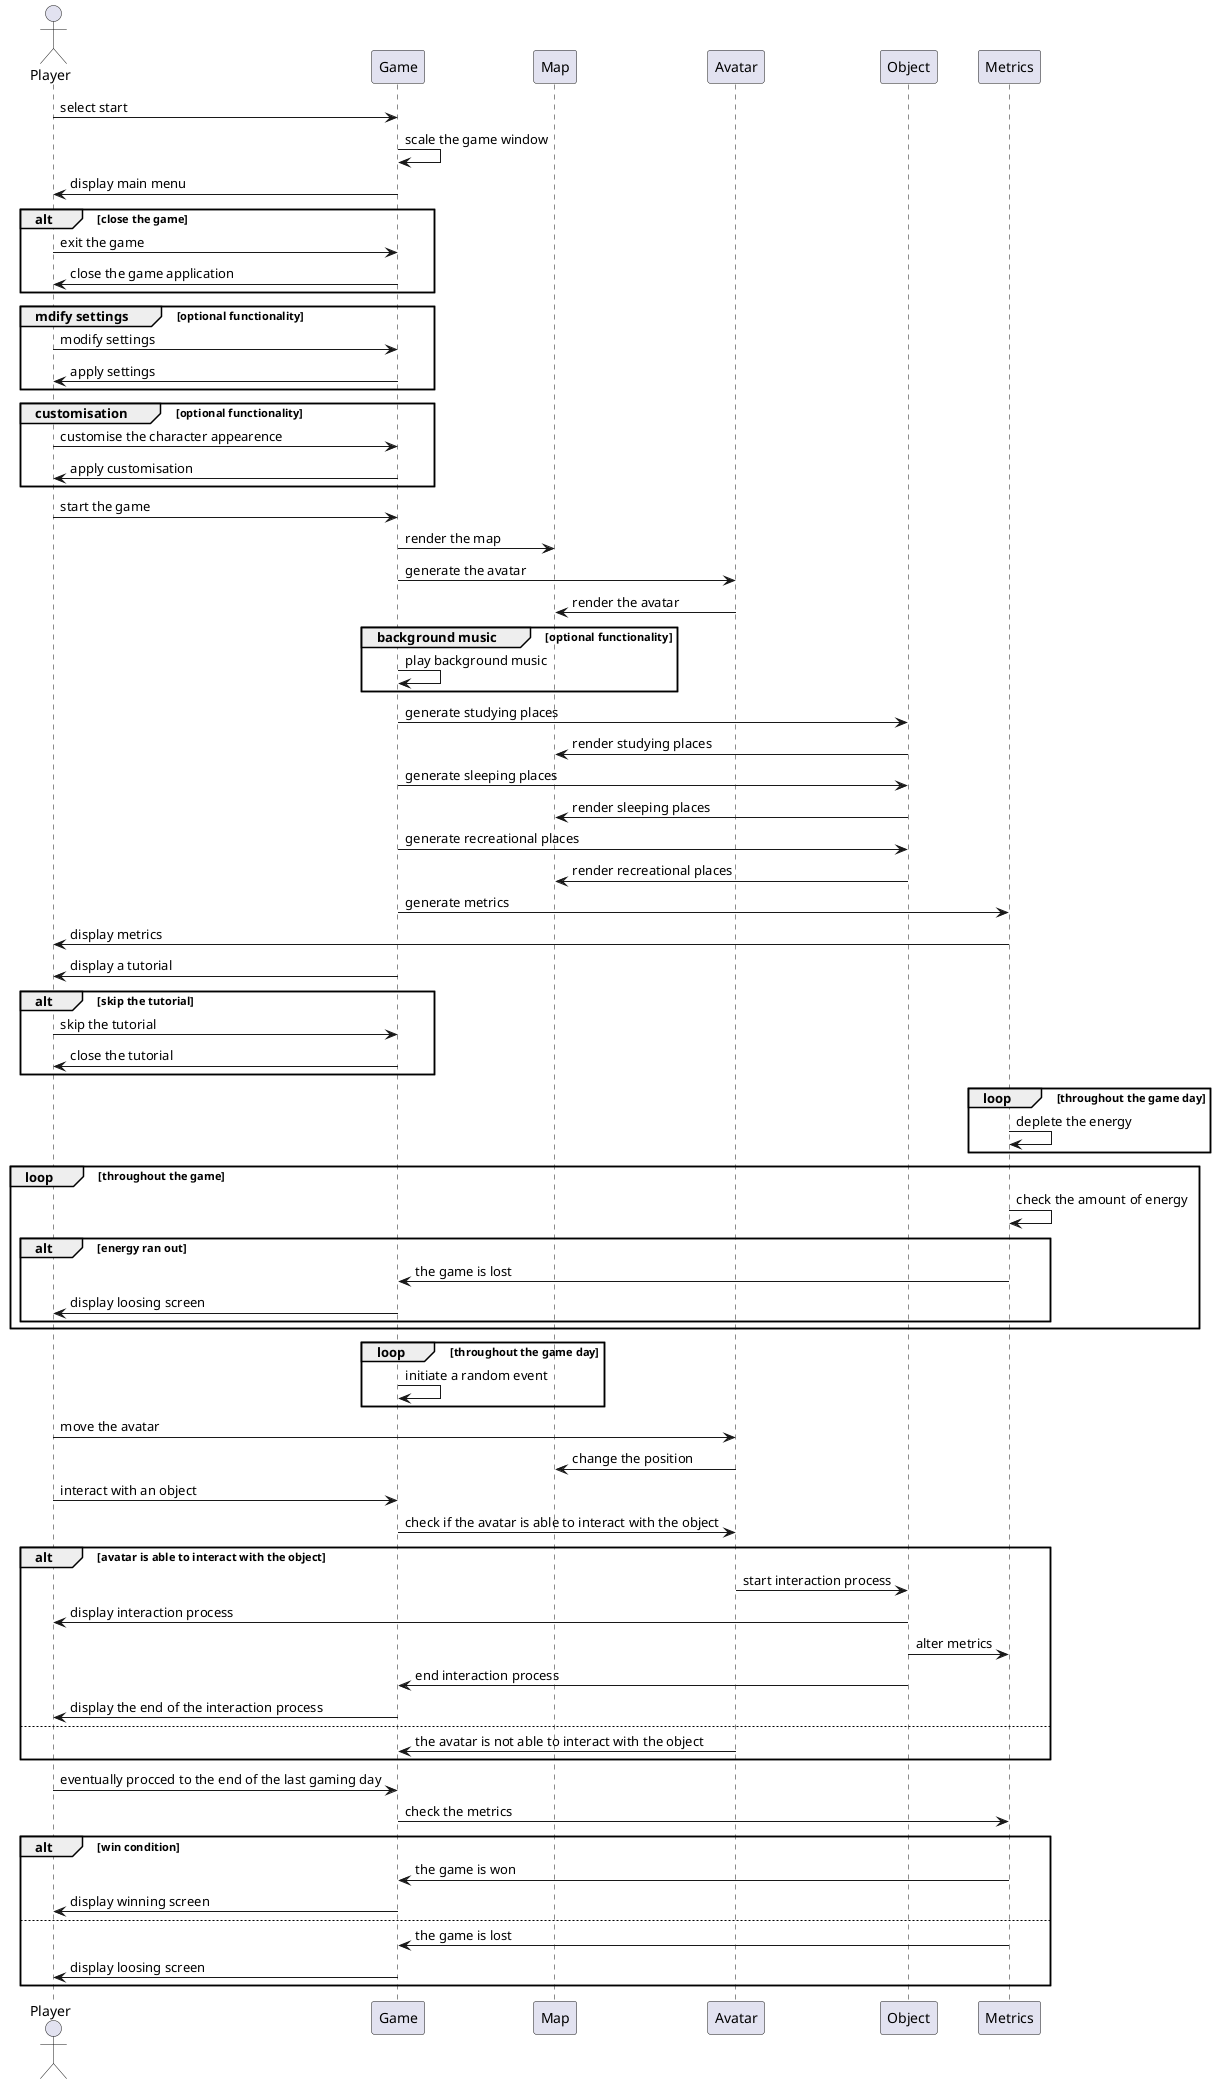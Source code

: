 @startuml
actor Player as Player

Player -> Game: select start 
Game -> Game: scale the game window
Game -> Player: display main menu
alt close the game
 Player -> Game: exit the game
 Game -> Player: close the game application
end
group mdify settings [optional functionality]
 Player -> Game: modify settings
 Game -> Player: apply settings
end
group customisation [optional functionality]
 Player -> Game: customise the character appearence
 Game -> Player: apply customisation
end
Player -> Game: start the game
Game -> Map: render the map
Game -> Avatar: generate the avatar
Avatar -> Map: render the avatar
group background music [optional functionality]
 Game -> Game: play background music
end
Game -> Object: generate studying places
Object -> Map: render studying places
Game -> Object: generate sleeping places
Object -> Map: render sleeping places
Game -> Object: generate recreational places
Object -> Map: render recreational places
Game -> Metrics: generate metrics
Metrics -> Player: display metrics
Game -> Player: display a tutorial
alt skip the tutorial
 Player -> Game: skip the tutorial
 Game -> Player: close the tutorial
end
loop throughout the game day
 Metrics -> Metrics: deplete the energy
end
loop throughout the game
 Metrics -> Metrics: check the amount of energy
 alt energy ran out
  Metrics -> Game: the game is lost
  Game -> Player: display loosing screen
 end
end  
loop throughout the game day
 Game -> Game: initiate a random event
end
Player -> Avatar: move the avatar
Avatar -> Map: change the position
Player -> Game: interact with an object
Game -> Avatar: check if the avatar is able to interact with the object
alt avatar is able to interact with the object
 Avatar -> Object: start interaction process
 Object -> Player: display interaction process
 Object -> Metrics: alter metrics
 Object -> Game: end interaction process
 Game -> Player: display the end of the interaction process
else
 Avatar -> Game: the avatar is not able to interact with the object
end
Player -> Game: eventually procced to the end of the last gaming day
Game -> Metrics: check the metrics
alt win condition
 Metrics -> Game: the game is won
 Game -> Player: display winning screen
else
 Metrics -> Game: the game is lost
 Game -> Player: display loosing screen
end
@enduml
